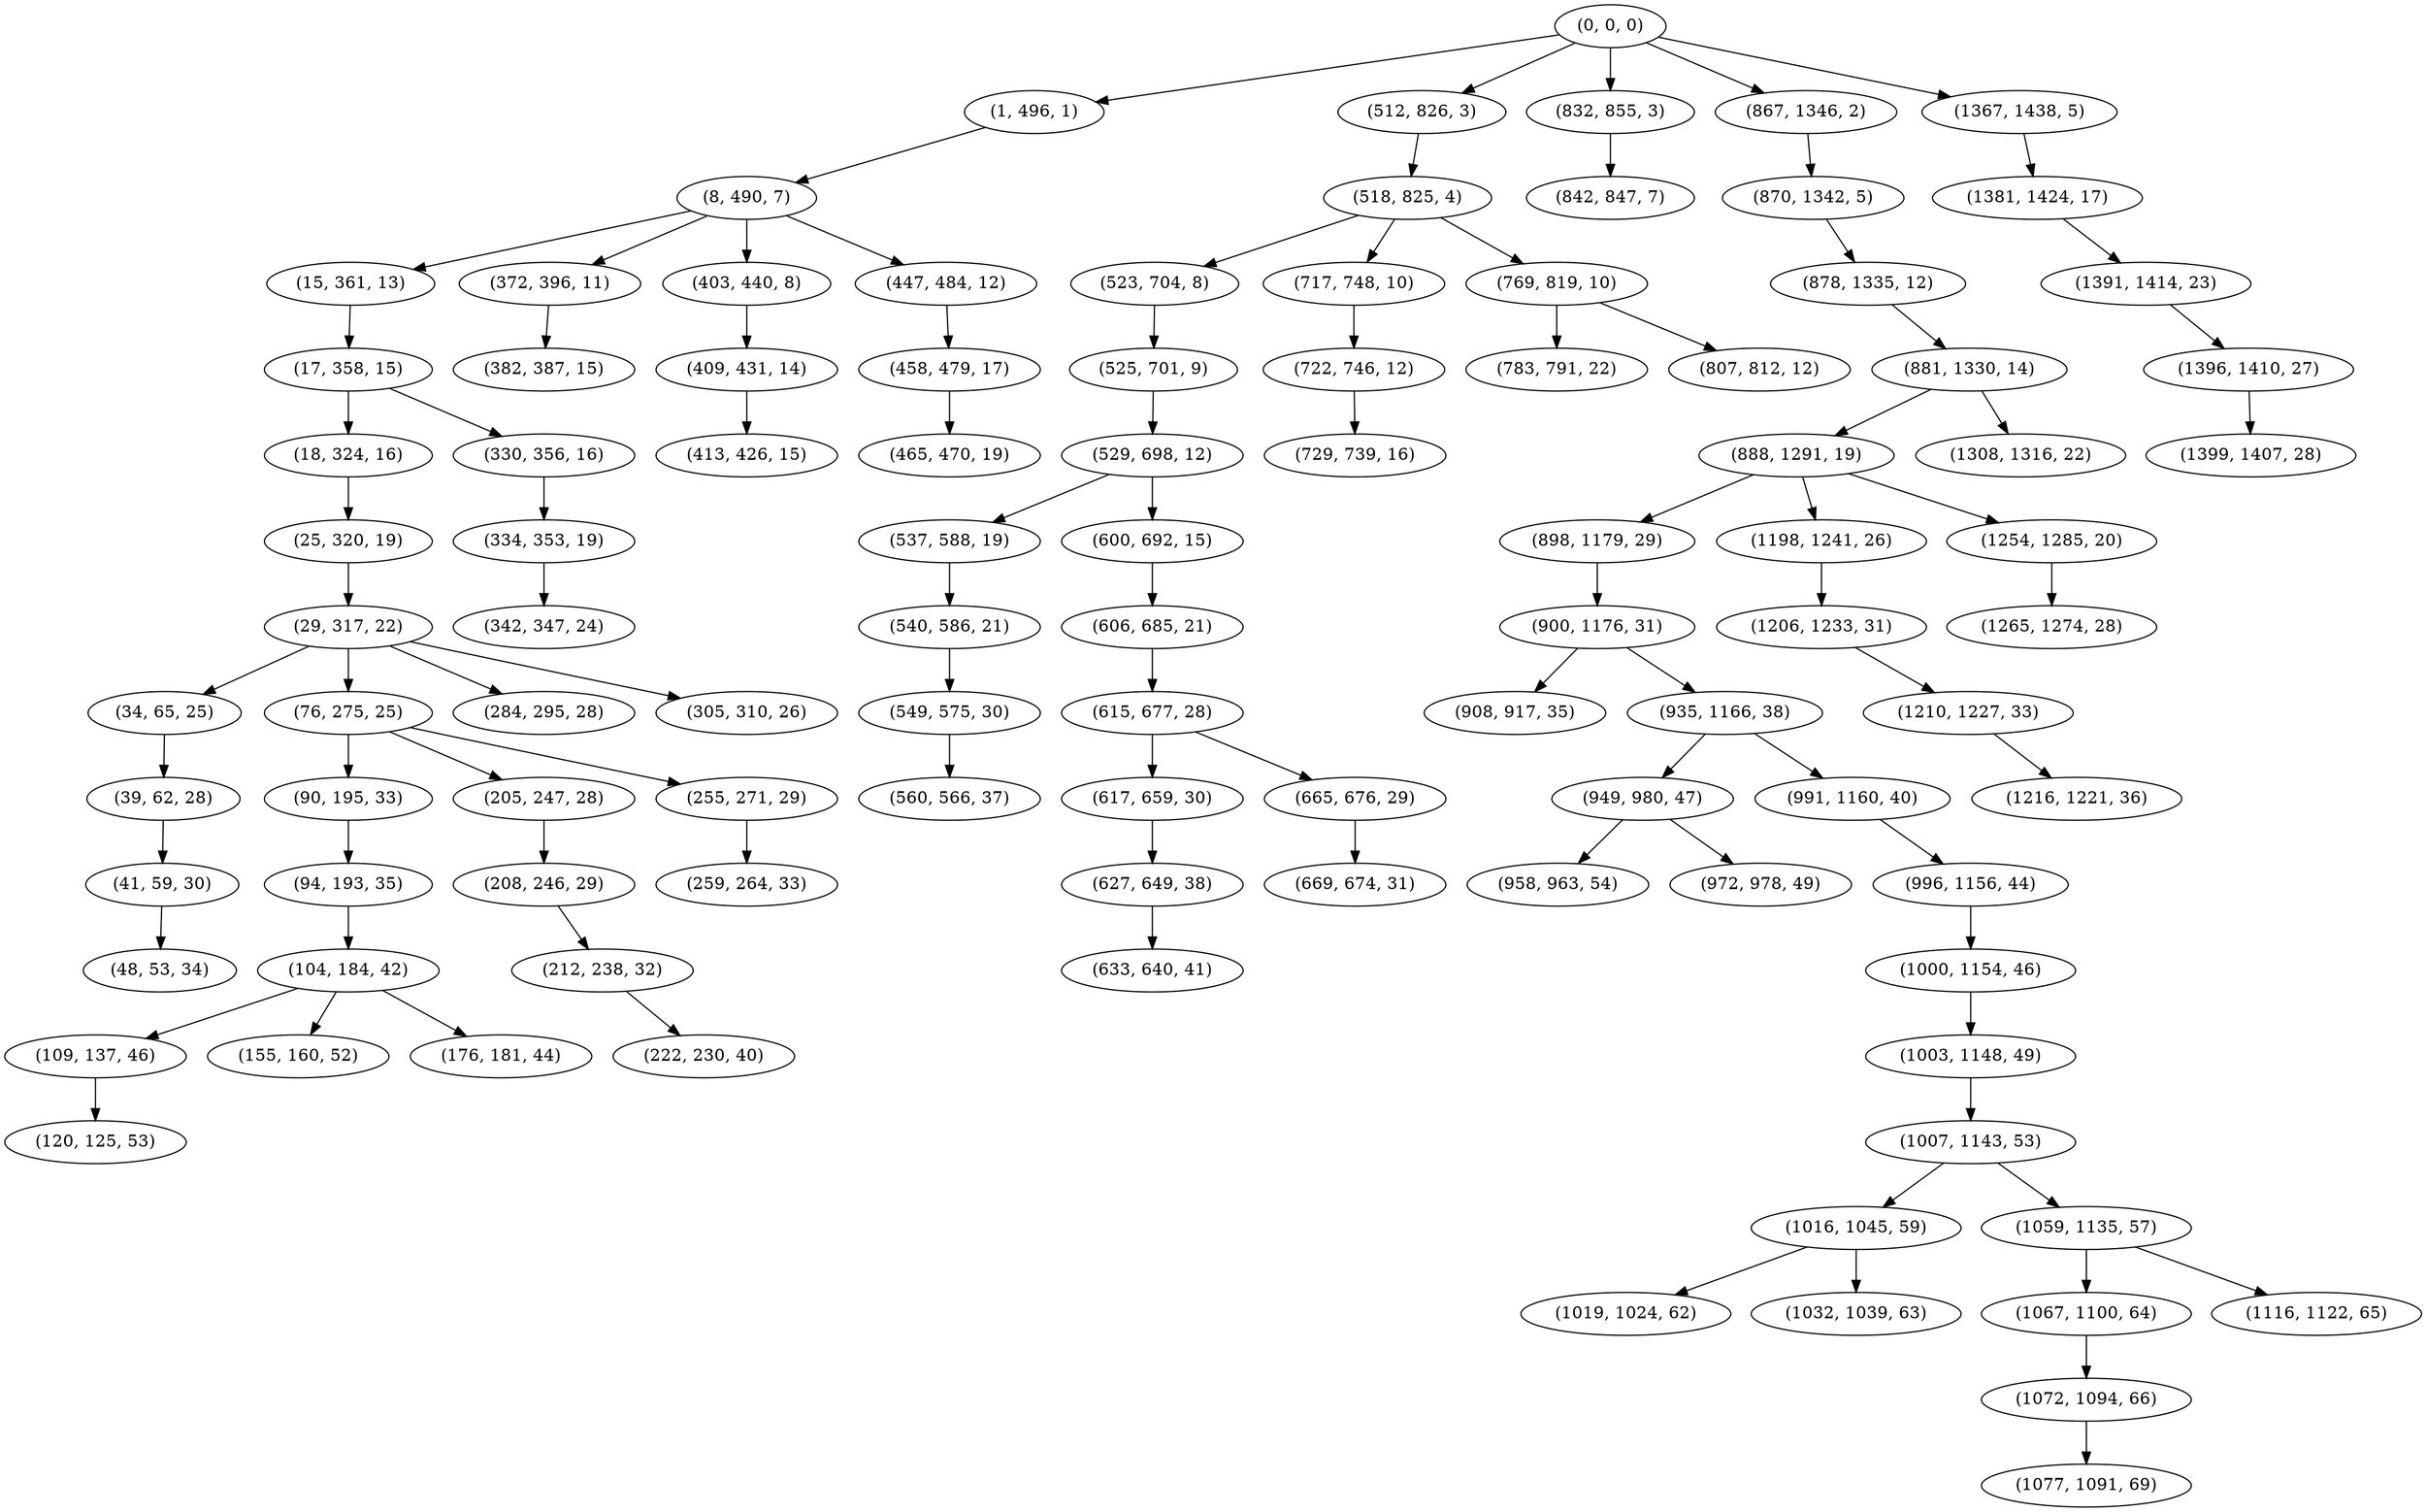 digraph tree {
    "(0, 0, 0)";
    "(1, 496, 1)";
    "(8, 490, 7)";
    "(15, 361, 13)";
    "(17, 358, 15)";
    "(18, 324, 16)";
    "(25, 320, 19)";
    "(29, 317, 22)";
    "(34, 65, 25)";
    "(39, 62, 28)";
    "(41, 59, 30)";
    "(48, 53, 34)";
    "(76, 275, 25)";
    "(90, 195, 33)";
    "(94, 193, 35)";
    "(104, 184, 42)";
    "(109, 137, 46)";
    "(120, 125, 53)";
    "(155, 160, 52)";
    "(176, 181, 44)";
    "(205, 247, 28)";
    "(208, 246, 29)";
    "(212, 238, 32)";
    "(222, 230, 40)";
    "(255, 271, 29)";
    "(259, 264, 33)";
    "(284, 295, 28)";
    "(305, 310, 26)";
    "(330, 356, 16)";
    "(334, 353, 19)";
    "(342, 347, 24)";
    "(372, 396, 11)";
    "(382, 387, 15)";
    "(403, 440, 8)";
    "(409, 431, 14)";
    "(413, 426, 15)";
    "(447, 484, 12)";
    "(458, 479, 17)";
    "(465, 470, 19)";
    "(512, 826, 3)";
    "(518, 825, 4)";
    "(523, 704, 8)";
    "(525, 701, 9)";
    "(529, 698, 12)";
    "(537, 588, 19)";
    "(540, 586, 21)";
    "(549, 575, 30)";
    "(560, 566, 37)";
    "(600, 692, 15)";
    "(606, 685, 21)";
    "(615, 677, 28)";
    "(617, 659, 30)";
    "(627, 649, 38)";
    "(633, 640, 41)";
    "(665, 676, 29)";
    "(669, 674, 31)";
    "(717, 748, 10)";
    "(722, 746, 12)";
    "(729, 739, 16)";
    "(769, 819, 10)";
    "(783, 791, 22)";
    "(807, 812, 12)";
    "(832, 855, 3)";
    "(842, 847, 7)";
    "(867, 1346, 2)";
    "(870, 1342, 5)";
    "(878, 1335, 12)";
    "(881, 1330, 14)";
    "(888, 1291, 19)";
    "(898, 1179, 29)";
    "(900, 1176, 31)";
    "(908, 917, 35)";
    "(935, 1166, 38)";
    "(949, 980, 47)";
    "(958, 963, 54)";
    "(972, 978, 49)";
    "(991, 1160, 40)";
    "(996, 1156, 44)";
    "(1000, 1154, 46)";
    "(1003, 1148, 49)";
    "(1007, 1143, 53)";
    "(1016, 1045, 59)";
    "(1019, 1024, 62)";
    "(1032, 1039, 63)";
    "(1059, 1135, 57)";
    "(1067, 1100, 64)";
    "(1072, 1094, 66)";
    "(1077, 1091, 69)";
    "(1116, 1122, 65)";
    "(1198, 1241, 26)";
    "(1206, 1233, 31)";
    "(1210, 1227, 33)";
    "(1216, 1221, 36)";
    "(1254, 1285, 20)";
    "(1265, 1274, 28)";
    "(1308, 1316, 22)";
    "(1367, 1438, 5)";
    "(1381, 1424, 17)";
    "(1391, 1414, 23)";
    "(1396, 1410, 27)";
    "(1399, 1407, 28)";
    "(0, 0, 0)" -> "(1, 496, 1)";
    "(0, 0, 0)" -> "(512, 826, 3)";
    "(0, 0, 0)" -> "(832, 855, 3)";
    "(0, 0, 0)" -> "(867, 1346, 2)";
    "(0, 0, 0)" -> "(1367, 1438, 5)";
    "(1, 496, 1)" -> "(8, 490, 7)";
    "(8, 490, 7)" -> "(15, 361, 13)";
    "(8, 490, 7)" -> "(372, 396, 11)";
    "(8, 490, 7)" -> "(403, 440, 8)";
    "(8, 490, 7)" -> "(447, 484, 12)";
    "(15, 361, 13)" -> "(17, 358, 15)";
    "(17, 358, 15)" -> "(18, 324, 16)";
    "(17, 358, 15)" -> "(330, 356, 16)";
    "(18, 324, 16)" -> "(25, 320, 19)";
    "(25, 320, 19)" -> "(29, 317, 22)";
    "(29, 317, 22)" -> "(34, 65, 25)";
    "(29, 317, 22)" -> "(76, 275, 25)";
    "(29, 317, 22)" -> "(284, 295, 28)";
    "(29, 317, 22)" -> "(305, 310, 26)";
    "(34, 65, 25)" -> "(39, 62, 28)";
    "(39, 62, 28)" -> "(41, 59, 30)";
    "(41, 59, 30)" -> "(48, 53, 34)";
    "(76, 275, 25)" -> "(90, 195, 33)";
    "(76, 275, 25)" -> "(205, 247, 28)";
    "(76, 275, 25)" -> "(255, 271, 29)";
    "(90, 195, 33)" -> "(94, 193, 35)";
    "(94, 193, 35)" -> "(104, 184, 42)";
    "(104, 184, 42)" -> "(109, 137, 46)";
    "(104, 184, 42)" -> "(155, 160, 52)";
    "(104, 184, 42)" -> "(176, 181, 44)";
    "(109, 137, 46)" -> "(120, 125, 53)";
    "(205, 247, 28)" -> "(208, 246, 29)";
    "(208, 246, 29)" -> "(212, 238, 32)";
    "(212, 238, 32)" -> "(222, 230, 40)";
    "(255, 271, 29)" -> "(259, 264, 33)";
    "(330, 356, 16)" -> "(334, 353, 19)";
    "(334, 353, 19)" -> "(342, 347, 24)";
    "(372, 396, 11)" -> "(382, 387, 15)";
    "(403, 440, 8)" -> "(409, 431, 14)";
    "(409, 431, 14)" -> "(413, 426, 15)";
    "(447, 484, 12)" -> "(458, 479, 17)";
    "(458, 479, 17)" -> "(465, 470, 19)";
    "(512, 826, 3)" -> "(518, 825, 4)";
    "(518, 825, 4)" -> "(523, 704, 8)";
    "(518, 825, 4)" -> "(717, 748, 10)";
    "(518, 825, 4)" -> "(769, 819, 10)";
    "(523, 704, 8)" -> "(525, 701, 9)";
    "(525, 701, 9)" -> "(529, 698, 12)";
    "(529, 698, 12)" -> "(537, 588, 19)";
    "(529, 698, 12)" -> "(600, 692, 15)";
    "(537, 588, 19)" -> "(540, 586, 21)";
    "(540, 586, 21)" -> "(549, 575, 30)";
    "(549, 575, 30)" -> "(560, 566, 37)";
    "(600, 692, 15)" -> "(606, 685, 21)";
    "(606, 685, 21)" -> "(615, 677, 28)";
    "(615, 677, 28)" -> "(617, 659, 30)";
    "(615, 677, 28)" -> "(665, 676, 29)";
    "(617, 659, 30)" -> "(627, 649, 38)";
    "(627, 649, 38)" -> "(633, 640, 41)";
    "(665, 676, 29)" -> "(669, 674, 31)";
    "(717, 748, 10)" -> "(722, 746, 12)";
    "(722, 746, 12)" -> "(729, 739, 16)";
    "(769, 819, 10)" -> "(783, 791, 22)";
    "(769, 819, 10)" -> "(807, 812, 12)";
    "(832, 855, 3)" -> "(842, 847, 7)";
    "(867, 1346, 2)" -> "(870, 1342, 5)";
    "(870, 1342, 5)" -> "(878, 1335, 12)";
    "(878, 1335, 12)" -> "(881, 1330, 14)";
    "(881, 1330, 14)" -> "(888, 1291, 19)";
    "(881, 1330, 14)" -> "(1308, 1316, 22)";
    "(888, 1291, 19)" -> "(898, 1179, 29)";
    "(888, 1291, 19)" -> "(1198, 1241, 26)";
    "(888, 1291, 19)" -> "(1254, 1285, 20)";
    "(898, 1179, 29)" -> "(900, 1176, 31)";
    "(900, 1176, 31)" -> "(908, 917, 35)";
    "(900, 1176, 31)" -> "(935, 1166, 38)";
    "(935, 1166, 38)" -> "(949, 980, 47)";
    "(935, 1166, 38)" -> "(991, 1160, 40)";
    "(949, 980, 47)" -> "(958, 963, 54)";
    "(949, 980, 47)" -> "(972, 978, 49)";
    "(991, 1160, 40)" -> "(996, 1156, 44)";
    "(996, 1156, 44)" -> "(1000, 1154, 46)";
    "(1000, 1154, 46)" -> "(1003, 1148, 49)";
    "(1003, 1148, 49)" -> "(1007, 1143, 53)";
    "(1007, 1143, 53)" -> "(1016, 1045, 59)";
    "(1007, 1143, 53)" -> "(1059, 1135, 57)";
    "(1016, 1045, 59)" -> "(1019, 1024, 62)";
    "(1016, 1045, 59)" -> "(1032, 1039, 63)";
    "(1059, 1135, 57)" -> "(1067, 1100, 64)";
    "(1059, 1135, 57)" -> "(1116, 1122, 65)";
    "(1067, 1100, 64)" -> "(1072, 1094, 66)";
    "(1072, 1094, 66)" -> "(1077, 1091, 69)";
    "(1198, 1241, 26)" -> "(1206, 1233, 31)";
    "(1206, 1233, 31)" -> "(1210, 1227, 33)";
    "(1210, 1227, 33)" -> "(1216, 1221, 36)";
    "(1254, 1285, 20)" -> "(1265, 1274, 28)";
    "(1367, 1438, 5)" -> "(1381, 1424, 17)";
    "(1381, 1424, 17)" -> "(1391, 1414, 23)";
    "(1391, 1414, 23)" -> "(1396, 1410, 27)";
    "(1396, 1410, 27)" -> "(1399, 1407, 28)";
}
